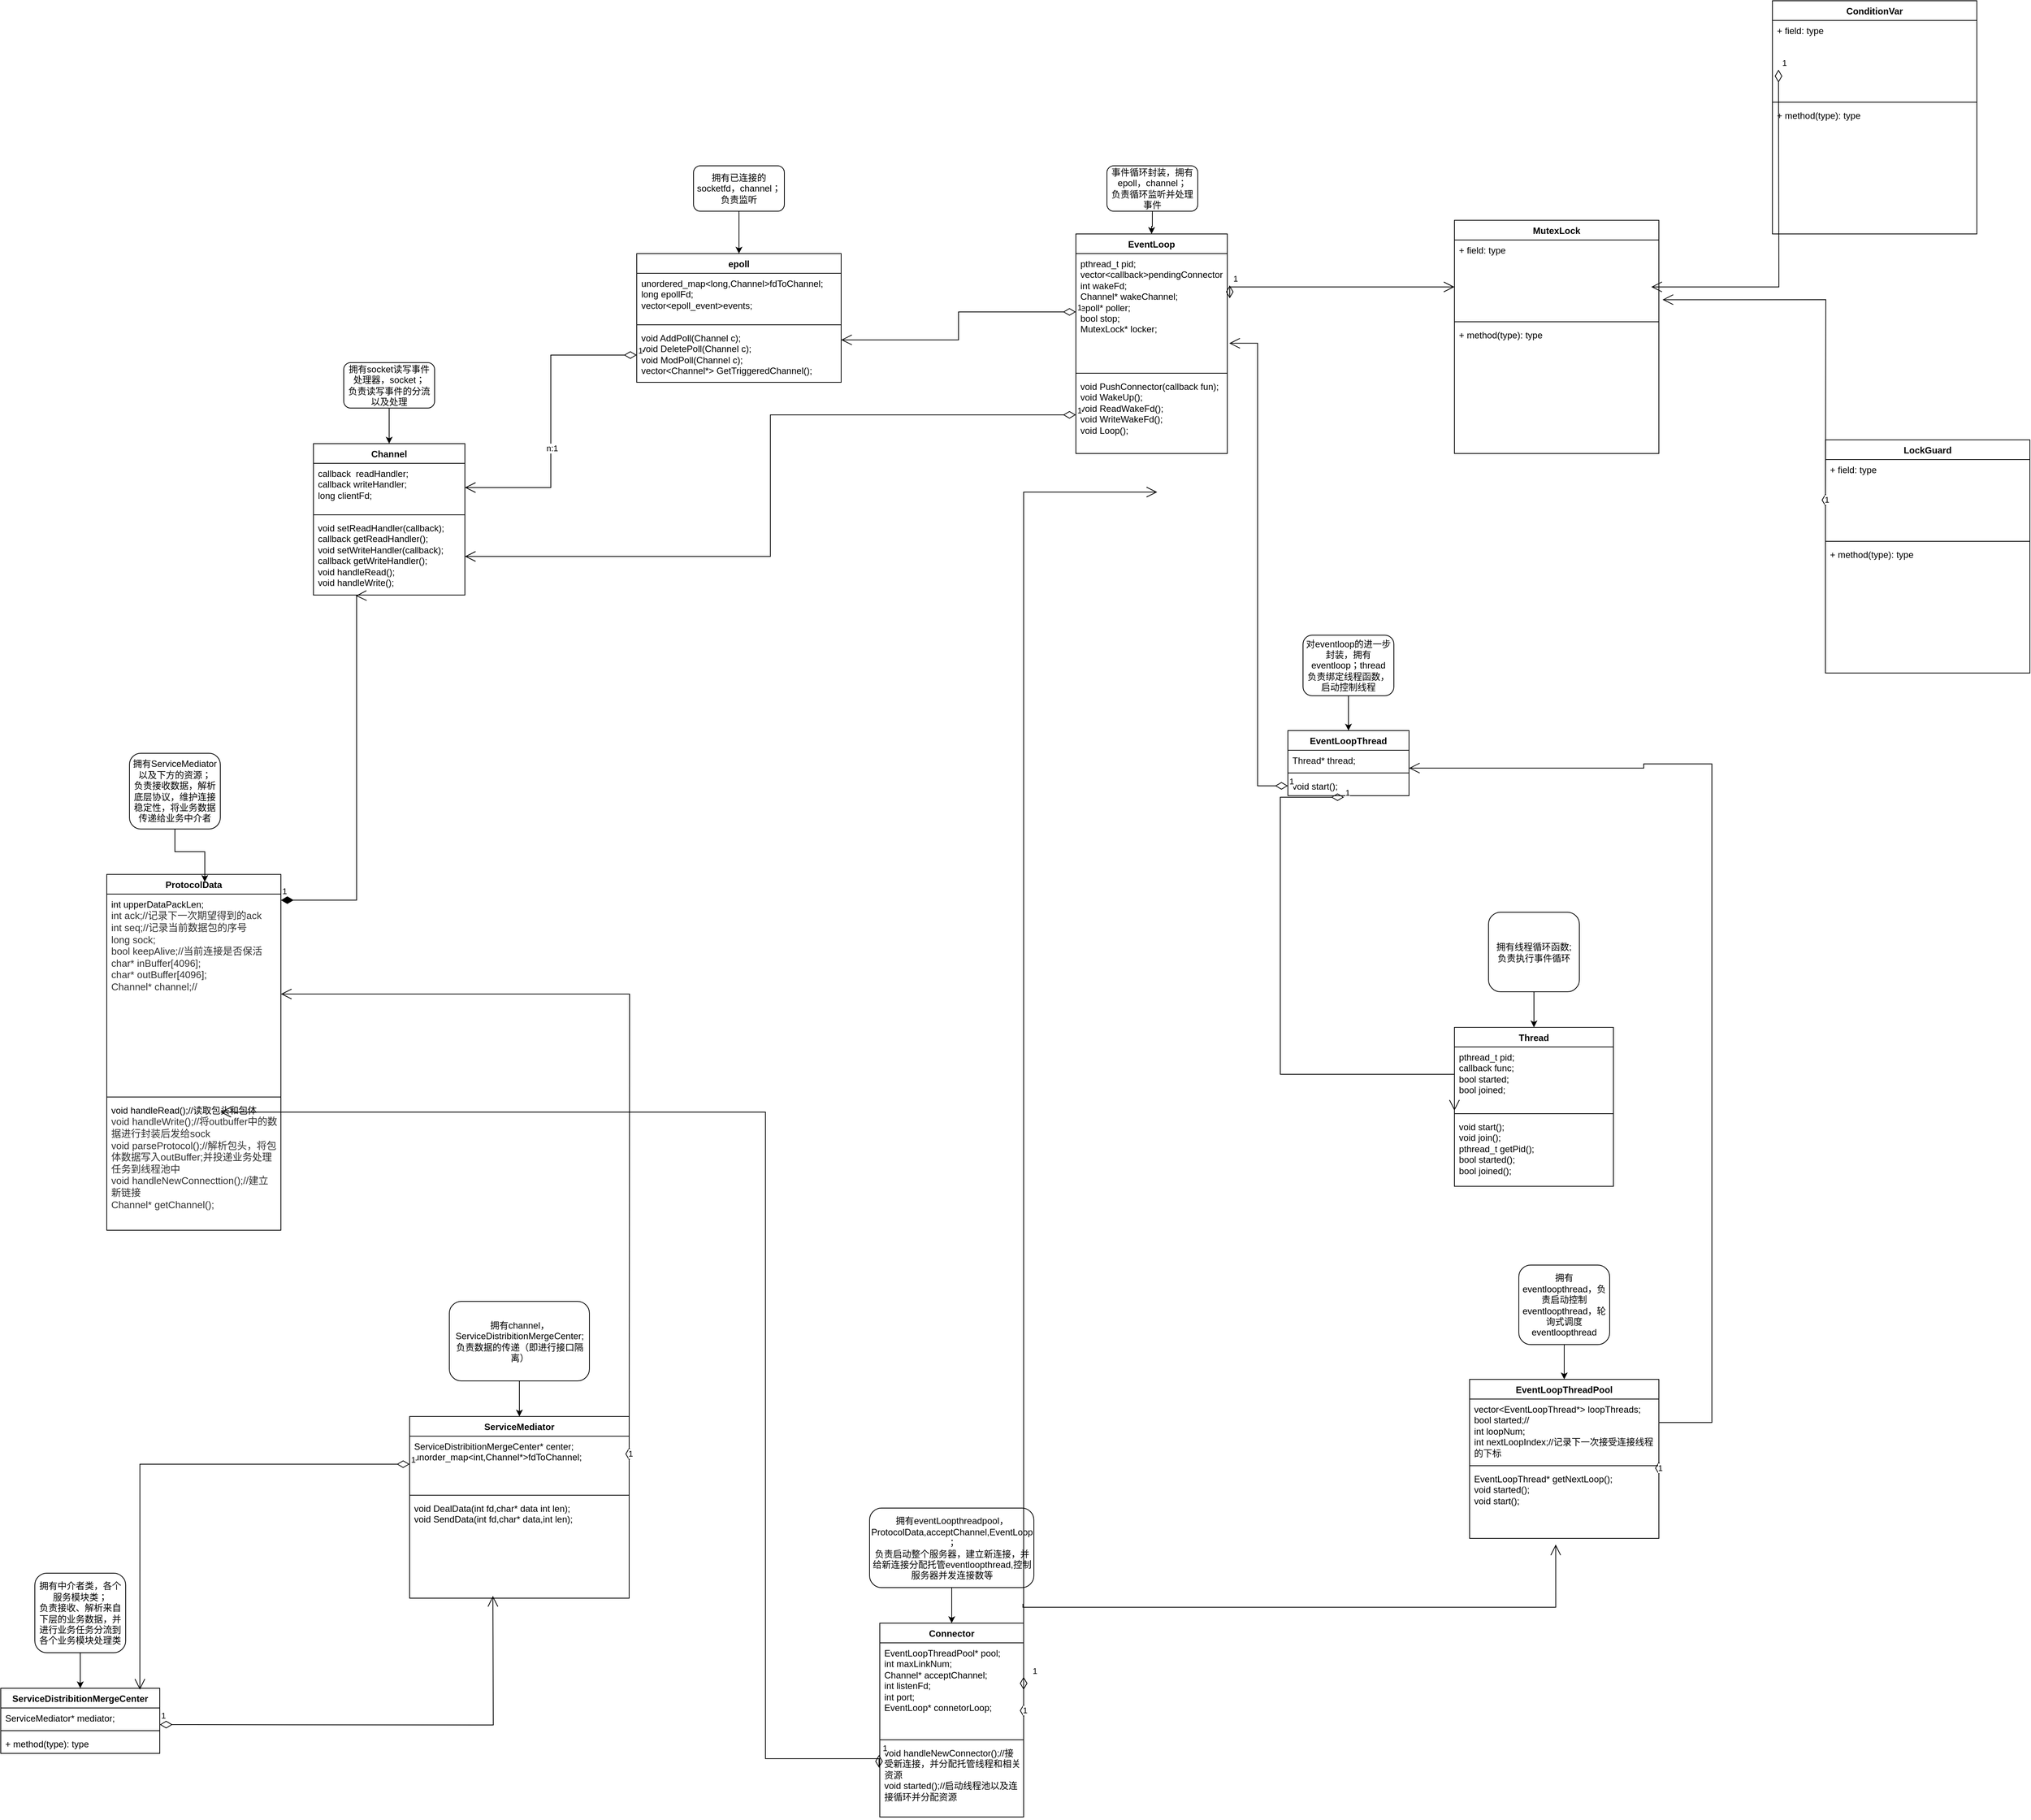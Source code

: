 <mxfile version="21.7.1" type="github">
  <diagram name="第 1 页" id="ewmNJptE8d74aeXKIN9-">
    <mxGraphModel dx="1631" dy="2062" grid="1" gridSize="10" guides="1" tooltips="1" connect="1" arrows="1" fold="1" page="1" pageScale="1" pageWidth="827" pageHeight="1169" math="0" shadow="0">
      <root>
        <mxCell id="0" />
        <mxCell id="1" parent="0" />
        <mxCell id="TKt5UesDh4hAwmA9AJoG-1" value="ProtocolData" style="swimlane;fontStyle=1;align=center;verticalAlign=top;childLayout=stackLayout;horizontal=1;startSize=26;horizontalStack=0;resizeParent=1;resizeParentMax=0;resizeLast=0;collapsible=1;marginBottom=0;whiteSpace=wrap;html=1;" parent="1" vertex="1">
          <mxGeometry x="140" y="416" width="230" height="470" as="geometry" />
        </mxCell>
        <mxCell id="TKt5UesDh4hAwmA9AJoG-2" value="int upperDataPackLen;&lt;div style=&quot;resize: none; outline: none; font-size: 13px; color: rgb(50, 50, 50); font-family: &amp;quot;Microsoft YaHei&amp;quot;, 微软雅黑, Arial;&quot;&gt;int ack;//记录下一次期望得到的ack&lt;/div&gt;&lt;div style=&quot;resize: none; outline: none; font-size: 13px; color: rgb(50, 50, 50); font-family: &amp;quot;Microsoft YaHei&amp;quot;, 微软雅黑, Arial;&quot;&gt;int seq;//记录当前数据包的序号&lt;/div&gt;&lt;div style=&quot;resize: none; outline: none; font-size: 13px; color: rgb(50, 50, 50); font-family: &amp;quot;Microsoft YaHei&amp;quot;, 微软雅黑, Arial;&quot;&gt;long sock;&lt;/div&gt;&lt;div style=&quot;resize: none; outline: none; font-size: 13px; color: rgb(50, 50, 50); font-family: &amp;quot;Microsoft YaHei&amp;quot;, 微软雅黑, Arial;&quot;&gt;bool keepAlive;//当前连接是否保活&lt;/div&gt;&lt;div style=&quot;resize: none; outline: none; font-size: 13px; color: rgb(50, 50, 50); font-family: &amp;quot;Microsoft YaHei&amp;quot;, 微软雅黑, Arial;&quot;&gt;char* inBuffer[4096];&lt;/div&gt;&lt;div style=&quot;resize: none; outline: none; font-size: 13px; color: rgb(50, 50, 50); font-family: &amp;quot;Microsoft YaHei&amp;quot;, 微软雅黑, Arial;&quot;&gt;char* outBuffer[4096];&lt;/div&gt;&lt;div style=&quot;resize: none; outline: none; font-size: 13px; color: rgb(50, 50, 50); font-family: &amp;quot;Microsoft YaHei&amp;quot;, 微软雅黑, Arial;&quot;&gt;Channel* channel;//&lt;/div&gt;" style="text;strokeColor=none;fillColor=none;align=left;verticalAlign=top;spacingLeft=4;spacingRight=4;overflow=hidden;rotatable=0;points=[[0,0.5],[1,0.5]];portConstraint=eastwest;whiteSpace=wrap;html=1;" parent="TKt5UesDh4hAwmA9AJoG-1" vertex="1">
          <mxGeometry y="26" width="230" height="264" as="geometry" />
        </mxCell>
        <mxCell id="TKt5UesDh4hAwmA9AJoG-3" value="" style="line;strokeWidth=1;fillColor=none;align=left;verticalAlign=middle;spacingTop=-1;spacingLeft=3;spacingRight=3;rotatable=0;labelPosition=right;points=[];portConstraint=eastwest;strokeColor=inherit;" parent="TKt5UesDh4hAwmA9AJoG-1" vertex="1">
          <mxGeometry y="290" width="230" height="8" as="geometry" />
        </mxCell>
        <mxCell id="TKt5UesDh4hAwmA9AJoG-4" value="void handleRead();//读取包头和包体&lt;div style=&quot;resize: none; outline: none; font-size: 13px; color: rgb(50, 50, 50); font-family: &amp;quot;Microsoft YaHei&amp;quot;, 微软雅黑, Arial;&quot;&gt;void handleWrite();//将outbuffer中的数据进行封装后发给sock&lt;/div&gt;&lt;div style=&quot;resize: none; outline: none; font-size: 13px; color: rgb(50, 50, 50); font-family: &amp;quot;Microsoft YaHei&amp;quot;, 微软雅黑, Arial;&quot;&gt;void parseProtocol();//解析包头，将包体数据写入outBuffer;并投递业务处理任务到线程池中&lt;/div&gt;&lt;div style=&quot;resize: none; outline: none; font-size: 13px; color: rgb(50, 50, 50); font-family: &amp;quot;Microsoft YaHei&amp;quot;, 微软雅黑, Arial;&quot;&gt;void&amp;nbsp;handleNewConnecttion();//建立新链接&lt;/div&gt;&lt;div style=&quot;resize: none; outline: none; font-size: 13px; color: rgb(50, 50, 50); font-family: &amp;quot;Microsoft YaHei&amp;quot;, 微软雅黑, Arial;&quot;&gt;Channel* getChannel();&lt;/div&gt;" style="text;strokeColor=none;fillColor=none;align=left;verticalAlign=top;spacingLeft=4;spacingRight=4;overflow=hidden;rotatable=0;points=[[0,0.5],[1,0.5]];portConstraint=eastwest;whiteSpace=wrap;html=1;" parent="TKt5UesDh4hAwmA9AJoG-1" vertex="1">
          <mxGeometry y="298" width="230" height="172" as="geometry" />
        </mxCell>
        <mxCell id="L9cpO9jpiSc21Cesm8Ux-2" style="edgeStyle=orthogonalEdgeStyle;rounded=0;orthogonalLoop=1;jettySize=auto;html=1;exitX=1;exitY=0.5;exitDx=0;exitDy=0;" edge="1" parent="TKt5UesDh4hAwmA9AJoG-1" source="TKt5UesDh4hAwmA9AJoG-2" target="TKt5UesDh4hAwmA9AJoG-2">
          <mxGeometry relative="1" as="geometry" />
        </mxCell>
        <mxCell id="TKt5UesDh4hAwmA9AJoG-5" value="Channel" style="swimlane;fontStyle=1;align=center;verticalAlign=top;childLayout=stackLayout;horizontal=1;startSize=26;horizontalStack=0;resizeParent=1;resizeParentMax=0;resizeLast=0;collapsible=1;marginBottom=0;whiteSpace=wrap;html=1;" parent="1" vertex="1">
          <mxGeometry x="413" y="-153" width="200" height="200" as="geometry" />
        </mxCell>
        <mxCell id="TKt5UesDh4hAwmA9AJoG-6" value="callback&amp;nbsp; readHandler;&lt;br&gt;callback writeHandler;&lt;br&gt;long clientFd;" style="text;strokeColor=none;fillColor=none;align=left;verticalAlign=top;spacingLeft=4;spacingRight=4;overflow=hidden;rotatable=0;points=[[0,0.5],[1,0.5]];portConstraint=eastwest;whiteSpace=wrap;html=1;" parent="TKt5UesDh4hAwmA9AJoG-5" vertex="1">
          <mxGeometry y="26" width="200" height="64" as="geometry" />
        </mxCell>
        <mxCell id="TKt5UesDh4hAwmA9AJoG-7" value="" style="line;strokeWidth=1;fillColor=none;align=left;verticalAlign=middle;spacingTop=-1;spacingLeft=3;spacingRight=3;rotatable=0;labelPosition=right;points=[];portConstraint=eastwest;strokeColor=inherit;" parent="TKt5UesDh4hAwmA9AJoG-5" vertex="1">
          <mxGeometry y="90" width="200" height="8" as="geometry" />
        </mxCell>
        <mxCell id="TKt5UesDh4hAwmA9AJoG-8" value="void setReadHandler(callback);&lt;br&gt;callback getReadHandler();&lt;br&gt;void setWriteHandler(callback);&lt;br style=&quot;border-color: var(--border-color);&quot;&gt;callback getWriteHandler();&lt;br&gt;void handleRead();&lt;br&gt;void handleWrite();" style="text;strokeColor=none;fillColor=none;align=left;verticalAlign=top;spacingLeft=4;spacingRight=4;overflow=hidden;rotatable=0;points=[[0,0.5],[1,0.5]];portConstraint=eastwest;whiteSpace=wrap;html=1;" parent="TKt5UesDh4hAwmA9AJoG-5" vertex="1">
          <mxGeometry y="98" width="200" height="102" as="geometry" />
        </mxCell>
        <mxCell id="TKt5UesDh4hAwmA9AJoG-15" style="edgeStyle=orthogonalEdgeStyle;rounded=0;orthogonalLoop=1;jettySize=auto;html=1;exitX=0.5;exitY=1;exitDx=0;exitDy=0;entryX=0.5;entryY=0;entryDx=0;entryDy=0;" parent="1" source="TKt5UesDh4hAwmA9AJoG-9" target="TKt5UesDh4hAwmA9AJoG-5" edge="1">
          <mxGeometry relative="1" as="geometry" />
        </mxCell>
        <mxCell id="TKt5UesDh4hAwmA9AJoG-9" value="拥有socket读写事件处理器，socket；&lt;br&gt;负责读写事件的分流以及处理" style="rounded=1;whiteSpace=wrap;html=1;" parent="1" vertex="1">
          <mxGeometry x="453" y="-260" width="120" height="60" as="geometry" />
        </mxCell>
        <mxCell id="TKt5UesDh4hAwmA9AJoG-10" value="epoll" style="swimlane;fontStyle=1;align=center;verticalAlign=top;childLayout=stackLayout;horizontal=1;startSize=26;horizontalStack=0;resizeParent=1;resizeParentMax=0;resizeLast=0;collapsible=1;marginBottom=0;whiteSpace=wrap;html=1;" parent="1" vertex="1">
          <mxGeometry x="840" y="-404" width="270" height="170" as="geometry" />
        </mxCell>
        <mxCell id="TKt5UesDh4hAwmA9AJoG-11" value="unordered_map&amp;lt;long,Channel&amp;gt;fdToChannel;&lt;br&gt;long epollFd;&lt;br&gt;vector&amp;lt;epoll_event&amp;gt;events;" style="text;strokeColor=none;fillColor=none;align=left;verticalAlign=top;spacingLeft=4;spacingRight=4;overflow=hidden;rotatable=0;points=[[0,0.5],[1,0.5]];portConstraint=eastwest;whiteSpace=wrap;html=1;" parent="TKt5UesDh4hAwmA9AJoG-10" vertex="1">
          <mxGeometry y="26" width="270" height="64" as="geometry" />
        </mxCell>
        <mxCell id="TKt5UesDh4hAwmA9AJoG-12" value="" style="line;strokeWidth=1;fillColor=none;align=left;verticalAlign=middle;spacingTop=-1;spacingLeft=3;spacingRight=3;rotatable=0;labelPosition=right;points=[];portConstraint=eastwest;strokeColor=inherit;" parent="TKt5UesDh4hAwmA9AJoG-10" vertex="1">
          <mxGeometry y="90" width="270" height="8" as="geometry" />
        </mxCell>
        <mxCell id="TKt5UesDh4hAwmA9AJoG-13" value="void AddPoll(Channel c);&lt;br&gt;void DeletePoll(Channel c);&lt;br&gt;void ModPoll(Channel c);&lt;br&gt;vector&amp;lt;Channel*&amp;gt; GetTriggeredChannel();" style="text;strokeColor=none;fillColor=none;align=left;verticalAlign=top;spacingLeft=4;spacingRight=4;overflow=hidden;rotatable=0;points=[[0,0.5],[1,0.5]];portConstraint=eastwest;whiteSpace=wrap;html=1;" parent="TKt5UesDh4hAwmA9AJoG-10" vertex="1">
          <mxGeometry y="98" width="270" height="72" as="geometry" />
        </mxCell>
        <mxCell id="TKt5UesDh4hAwmA9AJoG-17" style="edgeStyle=orthogonalEdgeStyle;rounded=0;orthogonalLoop=1;jettySize=auto;html=1;entryX=0.5;entryY=0;entryDx=0;entryDy=0;" parent="1" source="TKt5UesDh4hAwmA9AJoG-16" target="TKt5UesDh4hAwmA9AJoG-10" edge="1">
          <mxGeometry relative="1" as="geometry" />
        </mxCell>
        <mxCell id="TKt5UesDh4hAwmA9AJoG-16" value="拥有已连接的socketfd，channel；&lt;br&gt;负责监听" style="rounded=1;whiteSpace=wrap;html=1;" parent="1" vertex="1">
          <mxGeometry x="915" y="-520" width="120" height="60" as="geometry" />
        </mxCell>
        <mxCell id="TKt5UesDh4hAwmA9AJoG-18" value="EventLoop" style="swimlane;fontStyle=1;align=center;verticalAlign=top;childLayout=stackLayout;horizontal=1;startSize=26;horizontalStack=0;resizeParent=1;resizeParentMax=0;resizeLast=0;collapsible=1;marginBottom=0;whiteSpace=wrap;html=1;" parent="1" vertex="1">
          <mxGeometry x="1420" y="-430" width="200" height="290" as="geometry" />
        </mxCell>
        <mxCell id="TKt5UesDh4hAwmA9AJoG-19" value="pthread_t pid;&lt;br&gt;vector&amp;lt;callback&amp;gt;pendingConnector&lt;br&gt;int wakeFd;&lt;br&gt;Channel* wakeChannel;&lt;br&gt;epoll* poller;&lt;br&gt;bool stop;&lt;br&gt;MutexLock* locker;" style="text;strokeColor=none;fillColor=none;align=left;verticalAlign=top;spacingLeft=4;spacingRight=4;overflow=hidden;rotatable=0;points=[[0,0.5],[1,0.5]];portConstraint=eastwest;whiteSpace=wrap;html=1;" parent="TKt5UesDh4hAwmA9AJoG-18" vertex="1">
          <mxGeometry y="26" width="200" height="154" as="geometry" />
        </mxCell>
        <mxCell id="TKt5UesDh4hAwmA9AJoG-20" value="" style="line;strokeWidth=1;fillColor=none;align=left;verticalAlign=middle;spacingTop=-1;spacingLeft=3;spacingRight=3;rotatable=0;labelPosition=right;points=[];portConstraint=eastwest;strokeColor=inherit;" parent="TKt5UesDh4hAwmA9AJoG-18" vertex="1">
          <mxGeometry y="180" width="200" height="8" as="geometry" />
        </mxCell>
        <mxCell id="TKt5UesDh4hAwmA9AJoG-21" value="void PushConnector(callback fun);&lt;br&gt;void WakeUp();&lt;br&gt;void ReadWakeFd();&lt;br&gt;void WriteWakeFd();&lt;br&gt;void Loop();" style="text;strokeColor=none;fillColor=none;align=left;verticalAlign=top;spacingLeft=4;spacingRight=4;overflow=hidden;rotatable=0;points=[[0,0.5],[1,0.5]];portConstraint=eastwest;whiteSpace=wrap;html=1;" parent="TKt5UesDh4hAwmA9AJoG-18" vertex="1">
          <mxGeometry y="188" width="200" height="102" as="geometry" />
        </mxCell>
        <mxCell id="TKt5UesDh4hAwmA9AJoG-22" style="edgeStyle=orthogonalEdgeStyle;rounded=0;orthogonalLoop=1;jettySize=auto;html=1;entryX=0.5;entryY=0;entryDx=0;entryDy=0;" parent="1" source="TKt5UesDh4hAwmA9AJoG-23" target="TKt5UesDh4hAwmA9AJoG-18" edge="1">
          <mxGeometry relative="1" as="geometry" />
        </mxCell>
        <mxCell id="TKt5UesDh4hAwmA9AJoG-23" value="事件循环封装，拥有epoll，channel；&lt;br&gt;负责循环监听并处理事件" style="rounded=1;whiteSpace=wrap;html=1;" parent="1" vertex="1">
          <mxGeometry x="1461" y="-520" width="120" height="60" as="geometry" />
        </mxCell>
        <mxCell id="TKt5UesDh4hAwmA9AJoG-24" value="EventLoopThread" style="swimlane;fontStyle=1;align=center;verticalAlign=top;childLayout=stackLayout;horizontal=1;startSize=26;horizontalStack=0;resizeParent=1;resizeParentMax=0;resizeLast=0;collapsible=1;marginBottom=0;whiteSpace=wrap;html=1;" parent="1" vertex="1">
          <mxGeometry x="1700" y="226" width="160" height="86" as="geometry" />
        </mxCell>
        <mxCell id="TKt5UesDh4hAwmA9AJoG-25" value="Thread* thread;" style="text;strokeColor=none;fillColor=none;align=left;verticalAlign=top;spacingLeft=4;spacingRight=4;overflow=hidden;rotatable=0;points=[[0,0.5],[1,0.5]];portConstraint=eastwest;whiteSpace=wrap;html=1;" parent="TKt5UesDh4hAwmA9AJoG-24" vertex="1">
          <mxGeometry y="26" width="160" height="26" as="geometry" />
        </mxCell>
        <mxCell id="TKt5UesDh4hAwmA9AJoG-26" value="" style="line;strokeWidth=1;fillColor=none;align=left;verticalAlign=middle;spacingTop=-1;spacingLeft=3;spacingRight=3;rotatable=0;labelPosition=right;points=[];portConstraint=eastwest;strokeColor=inherit;" parent="TKt5UesDh4hAwmA9AJoG-24" vertex="1">
          <mxGeometry y="52" width="160" height="8" as="geometry" />
        </mxCell>
        <mxCell id="TKt5UesDh4hAwmA9AJoG-27" value="void start();" style="text;strokeColor=none;fillColor=none;align=left;verticalAlign=top;spacingLeft=4;spacingRight=4;overflow=hidden;rotatable=0;points=[[0,0.5],[1,0.5]];portConstraint=eastwest;whiteSpace=wrap;html=1;" parent="TKt5UesDh4hAwmA9AJoG-24" vertex="1">
          <mxGeometry y="60" width="160" height="26" as="geometry" />
        </mxCell>
        <mxCell id="TKt5UesDh4hAwmA9AJoG-28" style="edgeStyle=orthogonalEdgeStyle;rounded=0;orthogonalLoop=1;jettySize=auto;html=1;entryX=0.5;entryY=0;entryDx=0;entryDy=0;" parent="1" source="TKt5UesDh4hAwmA9AJoG-29" target="TKt5UesDh4hAwmA9AJoG-24" edge="1">
          <mxGeometry relative="1" as="geometry" />
        </mxCell>
        <mxCell id="TKt5UesDh4hAwmA9AJoG-29" value="对eventloop的进一步封装，拥有eventloop；thread&lt;br&gt;负责绑定线程函数，启动控制线程" style="rounded=1;whiteSpace=wrap;html=1;" parent="1" vertex="1">
          <mxGeometry x="1720" y="100" width="120" height="80" as="geometry" />
        </mxCell>
        <mxCell id="TKt5UesDh4hAwmA9AJoG-30" value="EventLoopThreadPool" style="swimlane;fontStyle=1;align=center;verticalAlign=top;childLayout=stackLayout;horizontal=1;startSize=26;horizontalStack=0;resizeParent=1;resizeParentMax=0;resizeLast=0;collapsible=1;marginBottom=0;whiteSpace=wrap;html=1;" parent="1" vertex="1">
          <mxGeometry x="1940" y="1083" width="250" height="210" as="geometry" />
        </mxCell>
        <mxCell id="TKt5UesDh4hAwmA9AJoG-31" value="vector&amp;lt;EventLoopThread*&amp;gt; loopThreads;&lt;br&gt;bool started;//&lt;br&gt;int loopNum;&lt;br&gt;int nextLoopIndex;//记录下一次接受连接线程的下标" style="text;strokeColor=none;fillColor=none;align=left;verticalAlign=top;spacingLeft=4;spacingRight=4;overflow=hidden;rotatable=0;points=[[0,0.5],[1,0.5]];portConstraint=eastwest;whiteSpace=wrap;html=1;" parent="TKt5UesDh4hAwmA9AJoG-30" vertex="1">
          <mxGeometry y="26" width="250" height="84" as="geometry" />
        </mxCell>
        <mxCell id="TKt5UesDh4hAwmA9AJoG-32" value="" style="line;strokeWidth=1;fillColor=none;align=left;verticalAlign=middle;spacingTop=-1;spacingLeft=3;spacingRight=3;rotatable=0;labelPosition=right;points=[];portConstraint=eastwest;strokeColor=inherit;" parent="TKt5UesDh4hAwmA9AJoG-30" vertex="1">
          <mxGeometry y="110" width="250" height="8" as="geometry" />
        </mxCell>
        <mxCell id="TKt5UesDh4hAwmA9AJoG-33" value="EventLoopThread* getNextLoop();&lt;br&gt;void started();&lt;br&gt;void start();" style="text;strokeColor=none;fillColor=none;align=left;verticalAlign=top;spacingLeft=4;spacingRight=4;overflow=hidden;rotatable=0;points=[[0,0.5],[1,0.5]];portConstraint=eastwest;whiteSpace=wrap;html=1;" parent="TKt5UesDh4hAwmA9AJoG-30" vertex="1">
          <mxGeometry y="118" width="250" height="92" as="geometry" />
        </mxCell>
        <mxCell id="TKt5UesDh4hAwmA9AJoG-34" style="edgeStyle=orthogonalEdgeStyle;rounded=0;orthogonalLoop=1;jettySize=auto;html=1;entryX=0.5;entryY=0;entryDx=0;entryDy=0;" parent="1" source="TKt5UesDh4hAwmA9AJoG-35" target="TKt5UesDh4hAwmA9AJoG-30" edge="1">
          <mxGeometry relative="1" as="geometry" />
        </mxCell>
        <mxCell id="TKt5UesDh4hAwmA9AJoG-35" value="拥有eventloopthread，负责启动控制eventloopthread，轮询式调度eventloopthread" style="rounded=1;whiteSpace=wrap;html=1;" parent="1" vertex="1">
          <mxGeometry x="2005" y="932" width="120" height="105" as="geometry" />
        </mxCell>
        <mxCell id="TKt5UesDh4hAwmA9AJoG-42" value="Connector" style="swimlane;fontStyle=1;align=center;verticalAlign=top;childLayout=stackLayout;horizontal=1;startSize=26;horizontalStack=0;resizeParent=1;resizeParentMax=0;resizeLast=0;collapsible=1;marginBottom=0;whiteSpace=wrap;html=1;" parent="1" vertex="1">
          <mxGeometry x="1161" y="1405" width="190" height="256" as="geometry" />
        </mxCell>
        <mxCell id="TKt5UesDh4hAwmA9AJoG-43" value="EventLoopThreadPool* pool;&lt;br&gt;int maxLinkNum;&lt;br&gt;Channel* acceptChannel;&lt;br&gt;int listenFd;&lt;br&gt;int port;&lt;br&gt;EventLoop* connetorLoop;" style="text;strokeColor=none;fillColor=none;align=left;verticalAlign=top;spacingLeft=4;spacingRight=4;overflow=hidden;rotatable=0;points=[[0,0.5],[1,0.5]];portConstraint=eastwest;whiteSpace=wrap;html=1;" parent="TKt5UesDh4hAwmA9AJoG-42" vertex="1">
          <mxGeometry y="26" width="190" height="124" as="geometry" />
        </mxCell>
        <mxCell id="TKt5UesDh4hAwmA9AJoG-44" value="" style="line;strokeWidth=1;fillColor=none;align=left;verticalAlign=middle;spacingTop=-1;spacingLeft=3;spacingRight=3;rotatable=0;labelPosition=right;points=[];portConstraint=eastwest;strokeColor=inherit;" parent="TKt5UesDh4hAwmA9AJoG-42" vertex="1">
          <mxGeometry y="150" width="190" height="8" as="geometry" />
        </mxCell>
        <mxCell id="TKt5UesDh4hAwmA9AJoG-45" value="void handleNewConnector();//接受新连接，并分配托管线程和相关资源&lt;br&gt;void started();//启动线程池以及连接循环并分配资源" style="text;strokeColor=none;fillColor=none;align=left;verticalAlign=top;spacingLeft=4;spacingRight=4;overflow=hidden;rotatable=0;points=[[0,0.5],[1,0.5]];portConstraint=eastwest;whiteSpace=wrap;html=1;" parent="TKt5UesDh4hAwmA9AJoG-42" vertex="1">
          <mxGeometry y="158" width="190" height="98" as="geometry" />
        </mxCell>
        <mxCell id="TKt5UesDh4hAwmA9AJoG-46" style="edgeStyle=orthogonalEdgeStyle;rounded=0;orthogonalLoop=1;jettySize=auto;html=1;entryX=0.5;entryY=0;entryDx=0;entryDy=0;" parent="1" source="TKt5UesDh4hAwmA9AJoG-47" target="TKt5UesDh4hAwmA9AJoG-42" edge="1">
          <mxGeometry relative="1" as="geometry" />
        </mxCell>
        <mxCell id="TKt5UesDh4hAwmA9AJoG-47" value="拥有eventLoopthreadpool，&lt;br&gt;ProtocolData,acceptChannel,EventLoop&lt;br&gt;；&lt;br&gt;负责启动整个服务器，建立新连接，并给新连接分配托管eventloopthread,控制服务器并发连接数等" style="rounded=1;whiteSpace=wrap;html=1;" parent="1" vertex="1">
          <mxGeometry x="1147.5" y="1253" width="217" height="105" as="geometry" />
        </mxCell>
        <mxCell id="TKt5UesDh4hAwmA9AJoG-49" value="ServiceDistribitionMergeCenter" style="swimlane;fontStyle=1;align=center;verticalAlign=top;childLayout=stackLayout;horizontal=1;startSize=26;horizontalStack=0;resizeParent=1;resizeParentMax=0;resizeLast=0;collapsible=1;marginBottom=0;whiteSpace=wrap;html=1;" parent="1" vertex="1">
          <mxGeometry y="1491" width="210" height="86" as="geometry" />
        </mxCell>
        <mxCell id="TKt5UesDh4hAwmA9AJoG-50" value="ServiceMediator* mediator;" style="text;strokeColor=none;fillColor=none;align=left;verticalAlign=top;spacingLeft=4;spacingRight=4;overflow=hidden;rotatable=0;points=[[0,0.5],[1,0.5]];portConstraint=eastwest;whiteSpace=wrap;html=1;" parent="TKt5UesDh4hAwmA9AJoG-49" vertex="1">
          <mxGeometry y="26" width="210" height="26" as="geometry" />
        </mxCell>
        <mxCell id="TKt5UesDh4hAwmA9AJoG-51" value="" style="line;strokeWidth=1;fillColor=none;align=left;verticalAlign=middle;spacingTop=-1;spacingLeft=3;spacingRight=3;rotatable=0;labelPosition=right;points=[];portConstraint=eastwest;strokeColor=inherit;" parent="TKt5UesDh4hAwmA9AJoG-49" vertex="1">
          <mxGeometry y="52" width="210" height="8" as="geometry" />
        </mxCell>
        <mxCell id="TKt5UesDh4hAwmA9AJoG-52" value="+ method(type): type" style="text;strokeColor=none;fillColor=none;align=left;verticalAlign=top;spacingLeft=4;spacingRight=4;overflow=hidden;rotatable=0;points=[[0,0.5],[1,0.5]];portConstraint=eastwest;whiteSpace=wrap;html=1;" parent="TKt5UesDh4hAwmA9AJoG-49" vertex="1">
          <mxGeometry y="60" width="210" height="26" as="geometry" />
        </mxCell>
        <mxCell id="TKt5UesDh4hAwmA9AJoG-53" style="edgeStyle=orthogonalEdgeStyle;rounded=0;orthogonalLoop=1;jettySize=auto;html=1;entryX=0.5;entryY=0;entryDx=0;entryDy=0;" parent="1" source="TKt5UesDh4hAwmA9AJoG-54" target="TKt5UesDh4hAwmA9AJoG-49" edge="1">
          <mxGeometry relative="1" as="geometry" />
        </mxCell>
        <mxCell id="TKt5UesDh4hAwmA9AJoG-54" value="拥有中介者类，各个服务模块类；&lt;br&gt;负责接收、解析来自下层的业务数据，并进行业务任务分流到各个业务模块处理类" style="rounded=1;whiteSpace=wrap;html=1;" parent="1" vertex="1">
          <mxGeometry x="45" y="1339" width="120" height="105" as="geometry" />
        </mxCell>
        <mxCell id="TKt5UesDh4hAwmA9AJoG-56" value="ServiceMediator" style="swimlane;fontStyle=1;align=center;verticalAlign=top;childLayout=stackLayout;horizontal=1;startSize=26;horizontalStack=0;resizeParent=1;resizeParentMax=0;resizeLast=0;collapsible=1;marginBottom=0;whiteSpace=wrap;html=1;" parent="1" vertex="1">
          <mxGeometry x="540" y="1132" width="290" height="240" as="geometry" />
        </mxCell>
        <mxCell id="TKt5UesDh4hAwmA9AJoG-57" value="ServiceDistribitionMergeCenter* center;&lt;br&gt;unorder_map&amp;lt;int,Channel*&amp;gt;fdToChannel;" style="text;strokeColor=none;fillColor=none;align=left;verticalAlign=top;spacingLeft=4;spacingRight=4;overflow=hidden;rotatable=0;points=[[0,0.5],[1,0.5]];portConstraint=eastwest;whiteSpace=wrap;html=1;" parent="TKt5UesDh4hAwmA9AJoG-56" vertex="1">
          <mxGeometry y="26" width="290" height="74" as="geometry" />
        </mxCell>
        <mxCell id="TKt5UesDh4hAwmA9AJoG-58" value="" style="line;strokeWidth=1;fillColor=none;align=left;verticalAlign=middle;spacingTop=-1;spacingLeft=3;spacingRight=3;rotatable=0;labelPosition=right;points=[];portConstraint=eastwest;strokeColor=inherit;" parent="TKt5UesDh4hAwmA9AJoG-56" vertex="1">
          <mxGeometry y="100" width="290" height="8" as="geometry" />
        </mxCell>
        <mxCell id="TKt5UesDh4hAwmA9AJoG-59" value="void DealData(int fd,char* data int len);&lt;br&gt;void SendData(int fd,char* data,int len);&lt;br&gt;" style="text;strokeColor=none;fillColor=none;align=left;verticalAlign=top;spacingLeft=4;spacingRight=4;overflow=hidden;rotatable=0;points=[[0,0.5],[1,0.5]];portConstraint=eastwest;whiteSpace=wrap;html=1;" parent="TKt5UesDh4hAwmA9AJoG-56" vertex="1">
          <mxGeometry y="108" width="290" height="132" as="geometry" />
        </mxCell>
        <mxCell id="TKt5UesDh4hAwmA9AJoG-60" style="edgeStyle=orthogonalEdgeStyle;rounded=0;orthogonalLoop=1;jettySize=auto;html=1;entryX=0.5;entryY=0;entryDx=0;entryDy=0;" parent="1" source="TKt5UesDh4hAwmA9AJoG-61" target="TKt5UesDh4hAwmA9AJoG-56" edge="1">
          <mxGeometry relative="1" as="geometry" />
        </mxCell>
        <mxCell id="TKt5UesDh4hAwmA9AJoG-61" value="拥有channel，ServiceDistribitionMergeCenter;&lt;br&gt;负责数据的传递（即进行接口隔离）" style="rounded=1;whiteSpace=wrap;html=1;" parent="1" vertex="1">
          <mxGeometry x="592.5" y="980" width="185" height="105" as="geometry" />
        </mxCell>
        <mxCell id="TKt5UesDh4hAwmA9AJoG-63" style="edgeStyle=orthogonalEdgeStyle;rounded=0;orthogonalLoop=1;jettySize=auto;html=1;entryX=0.563;entryY=0.021;entryDx=0;entryDy=0;entryPerimeter=0;" parent="1" source="TKt5UesDh4hAwmA9AJoG-62" target="TKt5UesDh4hAwmA9AJoG-1" edge="1">
          <mxGeometry relative="1" as="geometry" />
        </mxCell>
        <mxCell id="TKt5UesDh4hAwmA9AJoG-62" value="拥有ServiceMediator以及下方的资源；&lt;br&gt;负责接收数据，解析底层协议，维护连接稳定性，将业务数据传递给业务中介者" style="rounded=1;whiteSpace=wrap;html=1;" parent="1" vertex="1">
          <mxGeometry x="170" y="256" width="120" height="100" as="geometry" />
        </mxCell>
        <mxCell id="L9cpO9jpiSc21Cesm8Ux-1" value="1" style="endArrow=open;html=1;endSize=12;startArrow=diamondThin;startSize=14;startFill=1;edgeStyle=orthogonalEdgeStyle;align=left;verticalAlign=bottom;rounded=0;entryX=0.28;entryY=1.01;entryDx=0;entryDy=0;entryPerimeter=0;" edge="1" parent="1" source="TKt5UesDh4hAwmA9AJoG-2" target="TKt5UesDh4hAwmA9AJoG-8">
          <mxGeometry x="-1" y="3" relative="1" as="geometry">
            <mxPoint x="320" y="460" as="sourcePoint" />
            <mxPoint x="480" y="460" as="targetPoint" />
            <Array as="points">
              <mxPoint x="470" y="450" />
            </Array>
          </mxGeometry>
        </mxCell>
        <mxCell id="L9cpO9jpiSc21Cesm8Ux-3" value="1" style="endArrow=open;html=1;endSize=12;startArrow=diamondThin;startSize=14;startFill=0;edgeStyle=orthogonalEdgeStyle;align=left;verticalAlign=bottom;rounded=0;" edge="1" parent="1" source="TKt5UesDh4hAwmA9AJoG-13" target="TKt5UesDh4hAwmA9AJoG-6">
          <mxGeometry x="-1" y="3" relative="1" as="geometry">
            <mxPoint x="790" y="-154" as="sourcePoint" />
            <mxPoint x="950" y="-154" as="targetPoint" />
          </mxGeometry>
        </mxCell>
        <mxCell id="L9cpO9jpiSc21Cesm8Ux-4" value="n:1" style="edgeLabel;html=1;align=center;verticalAlign=middle;resizable=0;points=[];" vertex="1" connectable="0" parent="L9cpO9jpiSc21Cesm8Ux-3">
          <mxGeometry x="0.172" y="1" relative="1" as="geometry">
            <mxPoint y="1" as="offset" />
          </mxGeometry>
        </mxCell>
        <mxCell id="L9cpO9jpiSc21Cesm8Ux-5" value="1" style="endArrow=open;html=1;endSize=12;startArrow=diamondThin;startSize=14;startFill=0;edgeStyle=orthogonalEdgeStyle;align=left;verticalAlign=bottom;rounded=0;entryX=1;entryY=0.222;entryDx=0;entryDy=0;entryPerimeter=0;exitX=0;exitY=0.5;exitDx=0;exitDy=0;" edge="1" parent="1" source="TKt5UesDh4hAwmA9AJoG-19" target="TKt5UesDh4hAwmA9AJoG-13">
          <mxGeometry x="-1" y="3" relative="1" as="geometry">
            <mxPoint x="1230" y="-140" as="sourcePoint" />
            <mxPoint x="1390" y="-140" as="targetPoint" />
          </mxGeometry>
        </mxCell>
        <mxCell id="L9cpO9jpiSc21Cesm8Ux-6" value="1" style="endArrow=open;html=1;endSize=12;startArrow=diamondThin;startSize=14;startFill=0;edgeStyle=orthogonalEdgeStyle;align=left;verticalAlign=bottom;rounded=0;entryX=1;entryY=0.5;entryDx=0;entryDy=0;exitX=0;exitY=0.5;exitDx=0;exitDy=0;" edge="1" parent="1" source="TKt5UesDh4hAwmA9AJoG-21" target="TKt5UesDh4hAwmA9AJoG-8">
          <mxGeometry x="-1" y="3" relative="1" as="geometry">
            <mxPoint x="1290" y="-80" as="sourcePoint" />
            <mxPoint x="1450" y="-80" as="targetPoint" />
          </mxGeometry>
        </mxCell>
        <mxCell id="L9cpO9jpiSc21Cesm8Ux-7" value="1" style="endArrow=open;html=1;endSize=12;startArrow=diamondThin;startSize=14;startFill=0;edgeStyle=orthogonalEdgeStyle;align=left;verticalAlign=bottom;rounded=0;entryX=1.013;entryY=0.769;entryDx=0;entryDy=0;entryPerimeter=0;exitX=0;exitY=0.5;exitDx=0;exitDy=0;" edge="1" parent="1" source="TKt5UesDh4hAwmA9AJoG-27" target="TKt5UesDh4hAwmA9AJoG-19">
          <mxGeometry x="-1" y="3" relative="1" as="geometry">
            <mxPoint x="1530" y="190" as="sourcePoint" />
            <mxPoint x="1690" y="190" as="targetPoint" />
          </mxGeometry>
        </mxCell>
        <mxCell id="L9cpO9jpiSc21Cesm8Ux-12" value="Thread" style="swimlane;fontStyle=1;align=center;verticalAlign=top;childLayout=stackLayout;horizontal=1;startSize=26;horizontalStack=0;resizeParent=1;resizeParentMax=0;resizeLast=0;collapsible=1;marginBottom=0;whiteSpace=wrap;html=1;" vertex="1" parent="1">
          <mxGeometry x="1920" y="618" width="210" height="210" as="geometry" />
        </mxCell>
        <mxCell id="L9cpO9jpiSc21Cesm8Ux-13" value="pthread_t pid;&lt;br&gt;callback func;&lt;br&gt;bool started;&lt;br&gt;bool joined;" style="text;strokeColor=none;fillColor=none;align=left;verticalAlign=top;spacingLeft=4;spacingRight=4;overflow=hidden;rotatable=0;points=[[0,0.5],[1,0.5]];portConstraint=eastwest;whiteSpace=wrap;html=1;" vertex="1" parent="L9cpO9jpiSc21Cesm8Ux-12">
          <mxGeometry y="26" width="210" height="84" as="geometry" />
        </mxCell>
        <mxCell id="L9cpO9jpiSc21Cesm8Ux-14" value="" style="line;strokeWidth=1;fillColor=none;align=left;verticalAlign=middle;spacingTop=-1;spacingLeft=3;spacingRight=3;rotatable=0;labelPosition=right;points=[];portConstraint=eastwest;strokeColor=inherit;" vertex="1" parent="L9cpO9jpiSc21Cesm8Ux-12">
          <mxGeometry y="110" width="210" height="8" as="geometry" />
        </mxCell>
        <mxCell id="L9cpO9jpiSc21Cesm8Ux-15" value="void start();&lt;br&gt;void join();&lt;br&gt;pthread_t getPid();&lt;br&gt;bool started();&lt;br&gt;bool joined();" style="text;strokeColor=none;fillColor=none;align=left;verticalAlign=top;spacingLeft=4;spacingRight=4;overflow=hidden;rotatable=0;points=[[0,0.5],[1,0.5]];portConstraint=eastwest;whiteSpace=wrap;html=1;" vertex="1" parent="L9cpO9jpiSc21Cesm8Ux-12">
          <mxGeometry y="118" width="210" height="92" as="geometry" />
        </mxCell>
        <mxCell id="L9cpO9jpiSc21Cesm8Ux-16" style="edgeStyle=orthogonalEdgeStyle;rounded=0;orthogonalLoop=1;jettySize=auto;html=1;entryX=0.5;entryY=0;entryDx=0;entryDy=0;" edge="1" parent="1" source="L9cpO9jpiSc21Cesm8Ux-17" target="L9cpO9jpiSc21Cesm8Ux-12">
          <mxGeometry relative="1" as="geometry" />
        </mxCell>
        <mxCell id="L9cpO9jpiSc21Cesm8Ux-17" value="拥有线程循环函数;&lt;br&gt;负责执行事件循环" style="rounded=1;whiteSpace=wrap;html=1;" vertex="1" parent="1">
          <mxGeometry x="1965" y="466" width="120" height="105" as="geometry" />
        </mxCell>
        <mxCell id="L9cpO9jpiSc21Cesm8Ux-18" value="1" style="endArrow=open;html=1;endSize=12;startArrow=diamondThin;startSize=14;startFill=0;edgeStyle=orthogonalEdgeStyle;align=left;verticalAlign=bottom;rounded=0;exitX=0.463;exitY=1.077;exitDx=0;exitDy=0;exitPerimeter=0;entryX=0;entryY=0;entryDx=0;entryDy=0;entryPerimeter=0;" edge="1" parent="1" source="TKt5UesDh4hAwmA9AJoG-27" target="L9cpO9jpiSc21Cesm8Ux-14">
          <mxGeometry x="-1" y="3" relative="1" as="geometry">
            <mxPoint x="1730" y="480" as="sourcePoint" />
            <mxPoint x="1890" y="480" as="targetPoint" />
            <Array as="points">
              <mxPoint x="1690" y="314" />
              <mxPoint x="1690" y="680" />
              <mxPoint x="1920" y="680" />
            </Array>
          </mxGeometry>
        </mxCell>
        <mxCell id="L9cpO9jpiSc21Cesm8Ux-19" value="1" style="endArrow=open;html=1;endSize=12;startArrow=diamondThin;startSize=14;startFill=0;edgeStyle=orthogonalEdgeStyle;align=left;verticalAlign=bottom;rounded=0;entryX=0.875;entryY=0.022;entryDx=0;entryDy=0;entryPerimeter=0;exitX=0;exitY=0.5;exitDx=0;exitDy=0;" edge="1" parent="1" source="TKt5UesDh4hAwmA9AJoG-57" target="TKt5UesDh4hAwmA9AJoG-49">
          <mxGeometry x="-1" y="3" relative="1" as="geometry">
            <mxPoint x="320" y="1369" as="sourcePoint" />
            <mxPoint x="480" y="1369" as="targetPoint" />
          </mxGeometry>
        </mxCell>
        <mxCell id="L9cpO9jpiSc21Cesm8Ux-20" value="1" style="endArrow=open;html=1;endSize=12;startArrow=diamondThin;startSize=14;startFill=0;edgeStyle=orthogonalEdgeStyle;align=left;verticalAlign=bottom;rounded=0;" edge="1" parent="1">
          <mxGeometry x="-1" y="3" relative="1" as="geometry">
            <mxPoint x="210" y="1539" as="sourcePoint" />
            <mxPoint x="650" y="1369" as="targetPoint" />
          </mxGeometry>
        </mxCell>
        <mxCell id="L9cpO9jpiSc21Cesm8Ux-21" value="1" style="endArrow=open;html=1;endSize=12;startArrow=diamondThin;startSize=14;startFill=0;edgeStyle=orthogonalEdgeStyle;align=left;verticalAlign=bottom;rounded=0;entryX=0.455;entryY=1.088;entryDx=0;entryDy=0;entryPerimeter=0;exitX=1;exitY=0.5;exitDx=0;exitDy=0;" edge="1" parent="1" source="TKt5UesDh4hAwmA9AJoG-43" target="TKt5UesDh4hAwmA9AJoG-33">
          <mxGeometry x="-0.964" y="-10" relative="1" as="geometry">
            <mxPoint x="1770" y="1569" as="sourcePoint" />
            <mxPoint x="1310" y="1469" as="targetPoint" />
            <Array as="points">
              <mxPoint x="1351" y="1380" />
              <mxPoint x="1350" y="1380" />
              <mxPoint x="1350" y="1384" />
              <mxPoint x="2054" y="1384" />
            </Array>
            <mxPoint as="offset" />
          </mxGeometry>
        </mxCell>
        <mxCell id="L9cpO9jpiSc21Cesm8Ux-25" value="1" style="endArrow=open;html=1;endSize=12;startArrow=diamondThin;startSize=14;startFill=0;edgeStyle=orthogonalEdgeStyle;align=left;verticalAlign=bottom;rounded=0;" edge="1" parent="1">
          <mxGeometry x="-1" y="3" relative="1" as="geometry">
            <mxPoint x="1160" y="1579" as="sourcePoint" />
            <mxPoint x="290" y="730" as="targetPoint" />
            <Array as="points">
              <mxPoint x="1010" y="1584" />
              <mxPoint x="1010" y="730" />
            </Array>
          </mxGeometry>
        </mxCell>
        <mxCell id="L9cpO9jpiSc21Cesm8Ux-27" value="1" style="endArrow=open;html=1;endSize=12;startArrow=diamondThin;startSize=14;startFill=0;edgeStyle=orthogonalEdgeStyle;align=left;verticalAlign=bottom;rounded=0;entryX=1;entryY=0.907;entryDx=0;entryDy=0;entryPerimeter=0;exitX=1;exitY=1.187;exitDx=0;exitDy=0;exitPerimeter=0;" edge="1" parent="1" source="TKt5UesDh4hAwmA9AJoG-31" target="TKt5UesDh4hAwmA9AJoG-25">
          <mxGeometry x="-1" y="3" relative="1" as="geometry">
            <mxPoint x="2170" y="1125" as="sourcePoint" />
            <mxPoint x="1940.0" y="270" as="targetPoint" />
            <Array as="points">
              <mxPoint x="2260" y="1140" />
              <mxPoint x="2260" y="270" />
              <mxPoint x="2170" y="270" />
              <mxPoint x="2170" y="276" />
            </Array>
          </mxGeometry>
        </mxCell>
        <mxCell id="L9cpO9jpiSc21Cesm8Ux-28" value="1" style="endArrow=open;html=1;endSize=12;startArrow=diamondThin;startSize=14;startFill=0;edgeStyle=orthogonalEdgeStyle;align=left;verticalAlign=bottom;rounded=0;entryX=0.537;entryY=1.5;entryDx=0;entryDy=0;entryPerimeter=0;" edge="1" parent="1" target="TKt5UesDh4hAwmA9AJoG-21">
          <mxGeometry x="-1" y="3" relative="1" as="geometry">
            <mxPoint x="1351" y="1529" as="sourcePoint" />
            <mxPoint x="1505.96" y="-119.996" as="targetPoint" />
            <Array as="points">
              <mxPoint x="1351" y="-89" />
            </Array>
          </mxGeometry>
        </mxCell>
        <mxCell id="L9cpO9jpiSc21Cesm8Ux-29" value="MutexLock" style="swimlane;fontStyle=1;align=center;verticalAlign=top;childLayout=stackLayout;horizontal=1;startSize=26;horizontalStack=0;resizeParent=1;resizeParentMax=0;resizeLast=0;collapsible=1;marginBottom=0;whiteSpace=wrap;html=1;" vertex="1" parent="1">
          <mxGeometry x="1920" y="-448" width="270" height="308" as="geometry" />
        </mxCell>
        <mxCell id="L9cpO9jpiSc21Cesm8Ux-30" value="+ field: type" style="text;strokeColor=none;fillColor=none;align=left;verticalAlign=top;spacingLeft=4;spacingRight=4;overflow=hidden;rotatable=0;points=[[0,0.5],[1,0.5]];portConstraint=eastwest;whiteSpace=wrap;html=1;" vertex="1" parent="L9cpO9jpiSc21Cesm8Ux-29">
          <mxGeometry y="26" width="270" height="104" as="geometry" />
        </mxCell>
        <mxCell id="L9cpO9jpiSc21Cesm8Ux-31" value="" style="line;strokeWidth=1;fillColor=none;align=left;verticalAlign=middle;spacingTop=-1;spacingLeft=3;spacingRight=3;rotatable=0;labelPosition=right;points=[];portConstraint=eastwest;strokeColor=inherit;" vertex="1" parent="L9cpO9jpiSc21Cesm8Ux-29">
          <mxGeometry y="130" width="270" height="8" as="geometry" />
        </mxCell>
        <mxCell id="L9cpO9jpiSc21Cesm8Ux-32" value="+ method(type): type" style="text;strokeColor=none;fillColor=none;align=left;verticalAlign=top;spacingLeft=4;spacingRight=4;overflow=hidden;rotatable=0;points=[[0,0.5],[1,0.5]];portConstraint=eastwest;whiteSpace=wrap;html=1;" vertex="1" parent="L9cpO9jpiSc21Cesm8Ux-29">
          <mxGeometry y="138" width="270" height="170" as="geometry" />
        </mxCell>
        <mxCell id="L9cpO9jpiSc21Cesm8Ux-35" value="1" style="endArrow=open;html=1;endSize=12;startArrow=diamondThin;startSize=14;startFill=0;edgeStyle=orthogonalEdgeStyle;align=left;verticalAlign=bottom;rounded=0;exitX=1.016;exitY=0.273;exitDx=0;exitDy=0;exitPerimeter=0;" edge="1" parent="1" source="TKt5UesDh4hAwmA9AJoG-19">
          <mxGeometry x="-1" y="3" relative="1" as="geometry">
            <mxPoint x="1760" y="-360" as="sourcePoint" />
            <mxPoint x="1920" y="-360" as="targetPoint" />
            <Array as="points">
              <mxPoint x="1623" y="-360" />
            </Array>
          </mxGeometry>
        </mxCell>
        <mxCell id="L9cpO9jpiSc21Cesm8Ux-48" value="ConditionVar" style="swimlane;fontStyle=1;align=center;verticalAlign=top;childLayout=stackLayout;horizontal=1;startSize=26;horizontalStack=0;resizeParent=1;resizeParentMax=0;resizeLast=0;collapsible=1;marginBottom=0;whiteSpace=wrap;html=1;" vertex="1" parent="1">
          <mxGeometry x="2340" y="-738" width="270" height="308" as="geometry" />
        </mxCell>
        <mxCell id="L9cpO9jpiSc21Cesm8Ux-49" value="+ field: type" style="text;strokeColor=none;fillColor=none;align=left;verticalAlign=top;spacingLeft=4;spacingRight=4;overflow=hidden;rotatable=0;points=[[0,0.5],[1,0.5]];portConstraint=eastwest;whiteSpace=wrap;html=1;" vertex="1" parent="L9cpO9jpiSc21Cesm8Ux-48">
          <mxGeometry y="26" width="270" height="104" as="geometry" />
        </mxCell>
        <mxCell id="L9cpO9jpiSc21Cesm8Ux-62" value="1" style="endArrow=open;html=1;endSize=12;startArrow=diamondThin;startSize=14;startFill=0;edgeStyle=orthogonalEdgeStyle;align=left;verticalAlign=bottom;rounded=0;entryX=0.963;entryY=0.596;entryDx=0;entryDy=0;entryPerimeter=0;" edge="1" parent="L9cpO9jpiSc21Cesm8Ux-48" target="L9cpO9jpiSc21Cesm8Ux-30">
          <mxGeometry x="-1" y="3" relative="1" as="geometry">
            <mxPoint x="8" y="91" as="sourcePoint" />
            <mxPoint x="168" y="91" as="targetPoint" />
          </mxGeometry>
        </mxCell>
        <mxCell id="L9cpO9jpiSc21Cesm8Ux-50" value="" style="line;strokeWidth=1;fillColor=none;align=left;verticalAlign=middle;spacingTop=-1;spacingLeft=3;spacingRight=3;rotatable=0;labelPosition=right;points=[];portConstraint=eastwest;strokeColor=inherit;" vertex="1" parent="L9cpO9jpiSc21Cesm8Ux-48">
          <mxGeometry y="130" width="270" height="8" as="geometry" />
        </mxCell>
        <mxCell id="L9cpO9jpiSc21Cesm8Ux-51" value="+ method(type): type" style="text;strokeColor=none;fillColor=none;align=left;verticalAlign=top;spacingLeft=4;spacingRight=4;overflow=hidden;rotatable=0;points=[[0,0.5],[1,0.5]];portConstraint=eastwest;whiteSpace=wrap;html=1;" vertex="1" parent="L9cpO9jpiSc21Cesm8Ux-48">
          <mxGeometry y="138" width="270" height="170" as="geometry" />
        </mxCell>
        <mxCell id="L9cpO9jpiSc21Cesm8Ux-54" value="LockGuard" style="swimlane;fontStyle=1;align=center;verticalAlign=top;childLayout=stackLayout;horizontal=1;startSize=26;horizontalStack=0;resizeParent=1;resizeParentMax=0;resizeLast=0;collapsible=1;marginBottom=0;whiteSpace=wrap;html=1;" vertex="1" parent="1">
          <mxGeometry x="2410" y="-158" width="270" height="308" as="geometry" />
        </mxCell>
        <mxCell id="L9cpO9jpiSc21Cesm8Ux-55" value="+ field: type" style="text;strokeColor=none;fillColor=none;align=left;verticalAlign=top;spacingLeft=4;spacingRight=4;overflow=hidden;rotatable=0;points=[[0,0.5],[1,0.5]];portConstraint=eastwest;whiteSpace=wrap;html=1;" vertex="1" parent="L9cpO9jpiSc21Cesm8Ux-54">
          <mxGeometry y="26" width="270" height="104" as="geometry" />
        </mxCell>
        <mxCell id="L9cpO9jpiSc21Cesm8Ux-63" value="1" style="endArrow=open;html=1;endSize=12;startArrow=diamondThin;startSize=14;startFill=0;edgeStyle=orthogonalEdgeStyle;align=left;verticalAlign=bottom;rounded=0;entryX=1.018;entryY=0.758;entryDx=0;entryDy=0;entryPerimeter=0;" edge="1" parent="L9cpO9jpiSc21Cesm8Ux-54" target="L9cpO9jpiSc21Cesm8Ux-30">
          <mxGeometry x="-1" y="3" relative="1" as="geometry">
            <mxPoint y="88" as="sourcePoint" />
            <mxPoint x="160" y="88" as="targetPoint" />
          </mxGeometry>
        </mxCell>
        <mxCell id="L9cpO9jpiSc21Cesm8Ux-56" value="" style="line;strokeWidth=1;fillColor=none;align=left;verticalAlign=middle;spacingTop=-1;spacingLeft=3;spacingRight=3;rotatable=0;labelPosition=right;points=[];portConstraint=eastwest;strokeColor=inherit;" vertex="1" parent="L9cpO9jpiSc21Cesm8Ux-54">
          <mxGeometry y="130" width="270" height="8" as="geometry" />
        </mxCell>
        <mxCell id="L9cpO9jpiSc21Cesm8Ux-57" value="+ method(type): type" style="text;strokeColor=none;fillColor=none;align=left;verticalAlign=top;spacingLeft=4;spacingRight=4;overflow=hidden;rotatable=0;points=[[0,0.5],[1,0.5]];portConstraint=eastwest;whiteSpace=wrap;html=1;" vertex="1" parent="L9cpO9jpiSc21Cesm8Ux-54">
          <mxGeometry y="138" width="270" height="170" as="geometry" />
        </mxCell>
        <mxCell id="L9cpO9jpiSc21Cesm8Ux-64" value="1" style="endArrow=open;html=1;endSize=12;startArrow=diamondThin;startSize=14;startFill=0;edgeStyle=orthogonalEdgeStyle;align=left;verticalAlign=bottom;rounded=0;" edge="1" parent="1" target="TKt5UesDh4hAwmA9AJoG-2">
          <mxGeometry x="-1" y="3" relative="1" as="geometry">
            <mxPoint x="830" y="1190" as="sourcePoint" />
            <mxPoint x="990" y="1190" as="targetPoint" />
          </mxGeometry>
        </mxCell>
      </root>
    </mxGraphModel>
  </diagram>
</mxfile>
